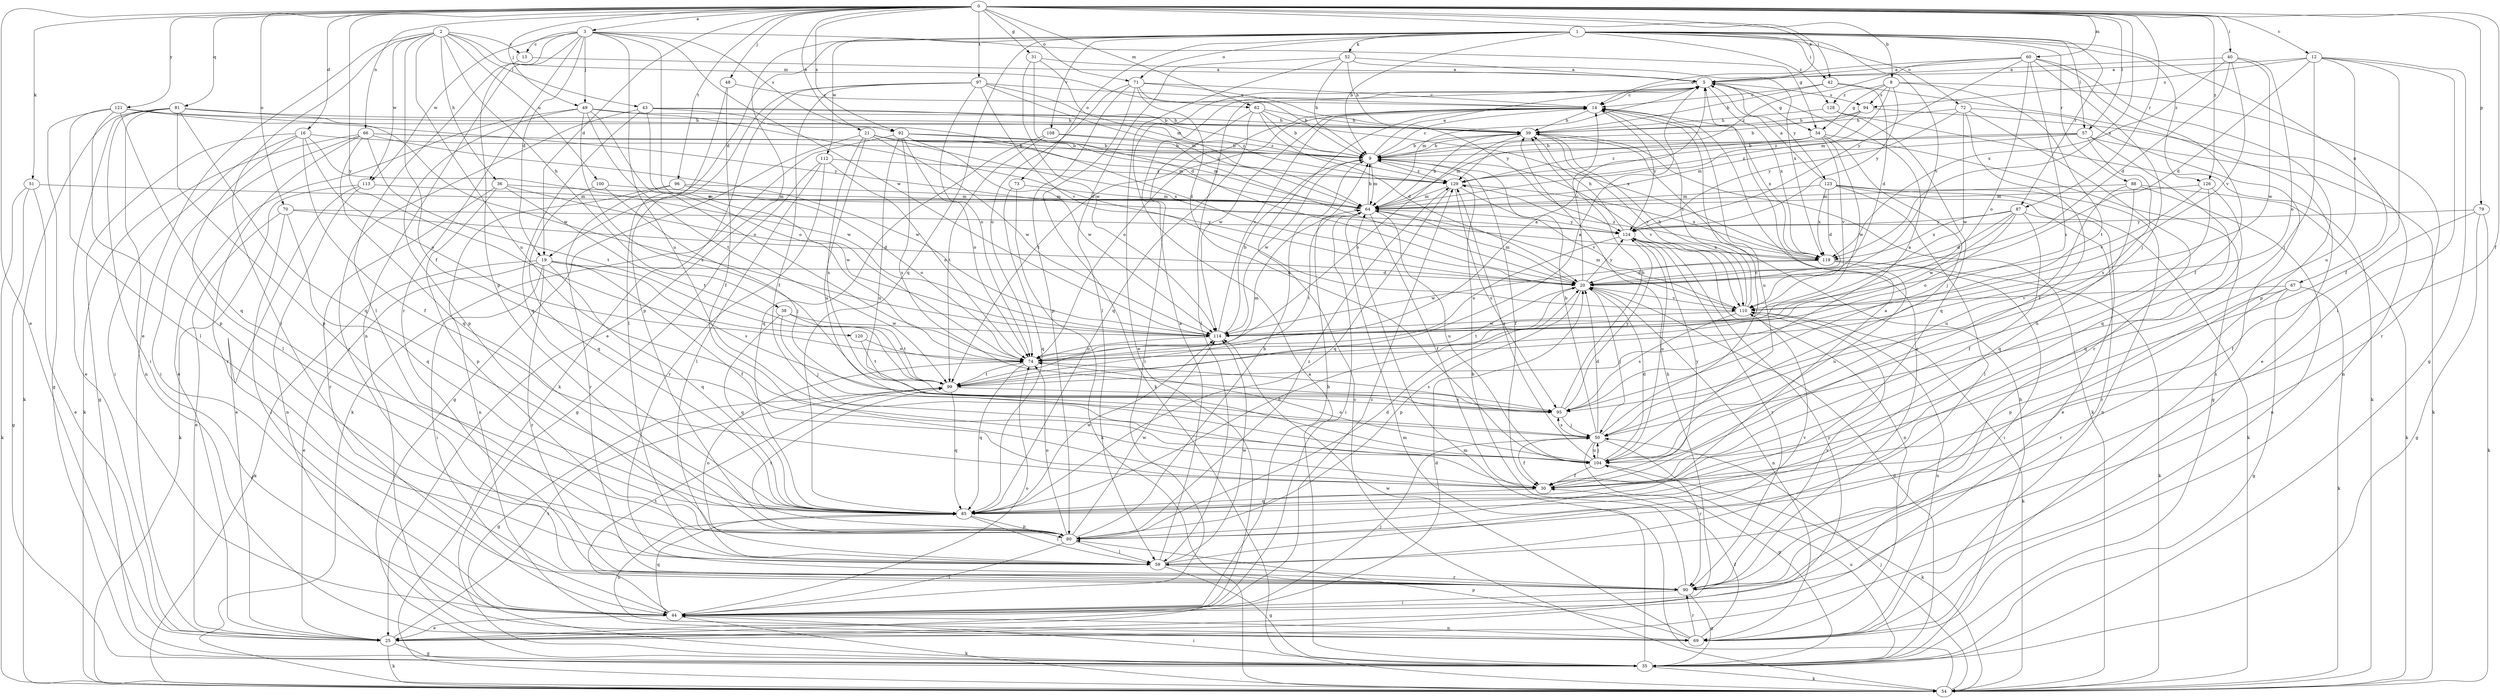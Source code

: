 strict digraph  {
0;
1;
2;
3;
5;
8;
9;
12;
13;
14;
16;
19;
20;
21;
25;
30;
31;
34;
35;
36;
38;
39;
40;
42;
43;
44;
48;
49;
50;
51;
52;
54;
57;
59;
60;
62;
64;
66;
67;
69;
70;
71;
72;
73;
74;
79;
80;
81;
85;
87;
88;
90;
92;
94;
95;
96;
97;
99;
100;
104;
108;
110;
112;
113;
114;
119;
120;
121;
123;
124;
126;
128;
129;
0 -> 3  [label=a];
0 -> 5  [label=a];
0 -> 8  [label=b];
0 -> 12  [label=c];
0 -> 16  [label=d];
0 -> 19  [label=d];
0 -> 21  [label=e];
0 -> 25  [label=e];
0 -> 30  [label=f];
0 -> 31  [label=g];
0 -> 40  [label=i];
0 -> 42  [label=i];
0 -> 48  [label=j];
0 -> 49  [label=j];
0 -> 51  [label=k];
0 -> 57  [label=l];
0 -> 60  [label=m];
0 -> 62  [label=m];
0 -> 66  [label=n];
0 -> 70  [label=o];
0 -> 71  [label=o];
0 -> 79  [label=p];
0 -> 81  [label=q];
0 -> 87  [label=r];
0 -> 92  [label=s];
0 -> 96  [label=t];
0 -> 97  [label=t];
0 -> 119  [label=x];
0 -> 120  [label=y];
0 -> 121  [label=y];
0 -> 126  [label=z];
1 -> 9  [label=b];
1 -> 19  [label=d];
1 -> 25  [label=e];
1 -> 42  [label=i];
1 -> 52  [label=k];
1 -> 57  [label=l];
1 -> 67  [label=n];
1 -> 71  [label=o];
1 -> 72  [label=o];
1 -> 73  [label=o];
1 -> 85  [label=q];
1 -> 87  [label=r];
1 -> 88  [label=r];
1 -> 108  [label=v];
1 -> 110  [label=v];
1 -> 112  [label=w];
1 -> 126  [label=z];
1 -> 128  [label=z];
2 -> 13  [label=c];
2 -> 25  [label=e];
2 -> 30  [label=f];
2 -> 36  [label=h];
2 -> 38  [label=h];
2 -> 43  [label=i];
2 -> 44  [label=i];
2 -> 62  [label=m];
2 -> 100  [label=u];
2 -> 104  [label=u];
2 -> 113  [label=w];
3 -> 13  [label=c];
3 -> 19  [label=d];
3 -> 34  [label=g];
3 -> 49  [label=j];
3 -> 69  [label=n];
3 -> 74  [label=o];
3 -> 80  [label=p];
3 -> 90  [label=r];
3 -> 92  [label=s];
3 -> 104  [label=u];
3 -> 113  [label=w];
3 -> 114  [label=w];
5 -> 14  [label=c];
5 -> 34  [label=g];
5 -> 59  [label=l];
5 -> 64  [label=m];
5 -> 94  [label=s];
5 -> 119  [label=x];
5 -> 123  [label=y];
8 -> 34  [label=g];
8 -> 64  [label=m];
8 -> 90  [label=r];
8 -> 94  [label=s];
8 -> 99  [label=t];
8 -> 124  [label=y];
8 -> 128  [label=z];
9 -> 5  [label=a];
9 -> 14  [label=c];
9 -> 30  [label=f];
9 -> 39  [label=h];
9 -> 64  [label=m];
9 -> 110  [label=v];
9 -> 114  [label=w];
9 -> 129  [label=z];
12 -> 5  [label=a];
12 -> 20  [label=d];
12 -> 30  [label=f];
12 -> 35  [label=g];
12 -> 50  [label=j];
12 -> 59  [label=l];
12 -> 94  [label=s];
12 -> 104  [label=u];
13 -> 5  [label=a];
13 -> 59  [label=l];
14 -> 39  [label=h];
14 -> 74  [label=o];
14 -> 99  [label=t];
14 -> 104  [label=u];
14 -> 114  [label=w];
14 -> 119  [label=x];
14 -> 124  [label=y];
16 -> 9  [label=b];
16 -> 30  [label=f];
16 -> 35  [label=g];
16 -> 44  [label=i];
16 -> 59  [label=l];
16 -> 74  [label=o];
16 -> 114  [label=w];
19 -> 20  [label=d];
19 -> 25  [label=e];
19 -> 30  [label=f];
19 -> 44  [label=i];
19 -> 54  [label=k];
19 -> 85  [label=q];
19 -> 90  [label=r];
19 -> 95  [label=s];
20 -> 14  [label=c];
20 -> 50  [label=j];
20 -> 64  [label=m];
20 -> 69  [label=n];
20 -> 80  [label=p];
20 -> 99  [label=t];
20 -> 110  [label=v];
20 -> 124  [label=y];
21 -> 9  [label=b];
21 -> 35  [label=g];
21 -> 64  [label=m];
21 -> 95  [label=s];
21 -> 104  [label=u];
21 -> 114  [label=w];
21 -> 119  [label=x];
25 -> 20  [label=d];
25 -> 35  [label=g];
25 -> 54  [label=k];
25 -> 99  [label=t];
25 -> 124  [label=y];
30 -> 85  [label=q];
30 -> 124  [label=y];
31 -> 5  [label=a];
31 -> 20  [label=d];
31 -> 64  [label=m];
31 -> 114  [label=w];
34 -> 9  [label=b];
34 -> 35  [label=g];
34 -> 50  [label=j];
34 -> 64  [label=m];
34 -> 110  [label=v];
34 -> 114  [label=w];
34 -> 129  [label=z];
35 -> 5  [label=a];
35 -> 20  [label=d];
35 -> 39  [label=h];
35 -> 44  [label=i];
35 -> 54  [label=k];
35 -> 64  [label=m];
35 -> 104  [label=u];
36 -> 64  [label=m];
36 -> 80  [label=p];
36 -> 90  [label=r];
36 -> 99  [label=t];
36 -> 114  [label=w];
38 -> 50  [label=j];
38 -> 85  [label=q];
38 -> 99  [label=t];
38 -> 114  [label=w];
39 -> 9  [label=b];
39 -> 54  [label=k];
39 -> 74  [label=o];
39 -> 110  [label=v];
40 -> 5  [label=a];
40 -> 20  [label=d];
40 -> 74  [label=o];
40 -> 110  [label=v];
40 -> 114  [label=w];
40 -> 119  [label=x];
42 -> 14  [label=c];
42 -> 20  [label=d];
42 -> 25  [label=e];
42 -> 39  [label=h];
43 -> 20  [label=d];
43 -> 39  [label=h];
43 -> 74  [label=o];
43 -> 85  [label=q];
43 -> 90  [label=r];
43 -> 129  [label=z];
44 -> 9  [label=b];
44 -> 25  [label=e];
44 -> 39  [label=h];
44 -> 50  [label=j];
44 -> 54  [label=k];
44 -> 69  [label=n];
44 -> 74  [label=o];
44 -> 85  [label=q];
44 -> 99  [label=t];
44 -> 129  [label=z];
48 -> 14  [label=c];
48 -> 30  [label=f];
48 -> 59  [label=l];
49 -> 20  [label=d];
49 -> 25  [label=e];
49 -> 39  [label=h];
49 -> 74  [label=o];
49 -> 80  [label=p];
49 -> 95  [label=s];
49 -> 99  [label=t];
50 -> 9  [label=b];
50 -> 14  [label=c];
50 -> 20  [label=d];
50 -> 30  [label=f];
50 -> 35  [label=g];
50 -> 90  [label=r];
50 -> 95  [label=s];
50 -> 104  [label=u];
51 -> 25  [label=e];
51 -> 35  [label=g];
51 -> 54  [label=k];
51 -> 64  [label=m];
52 -> 5  [label=a];
52 -> 9  [label=b];
52 -> 25  [label=e];
52 -> 39  [label=h];
52 -> 59  [label=l];
52 -> 119  [label=x];
54 -> 14  [label=c];
54 -> 50  [label=j];
54 -> 64  [label=m];
57 -> 9  [label=b];
57 -> 54  [label=k];
57 -> 64  [label=m];
57 -> 85  [label=q];
57 -> 95  [label=s];
57 -> 129  [label=z];
59 -> 5  [label=a];
59 -> 35  [label=g];
59 -> 74  [label=o];
59 -> 90  [label=r];
59 -> 110  [label=v];
59 -> 114  [label=w];
60 -> 5  [label=a];
60 -> 14  [label=c];
60 -> 30  [label=f];
60 -> 50  [label=j];
60 -> 74  [label=o];
60 -> 80  [label=p];
60 -> 95  [label=s];
60 -> 124  [label=y];
60 -> 129  [label=z];
62 -> 9  [label=b];
62 -> 20  [label=d];
62 -> 39  [label=h];
62 -> 44  [label=i];
62 -> 85  [label=q];
62 -> 119  [label=x];
64 -> 9  [label=b];
64 -> 30  [label=f];
64 -> 39  [label=h];
64 -> 44  [label=i];
64 -> 99  [label=t];
64 -> 104  [label=u];
64 -> 124  [label=y];
66 -> 9  [label=b];
66 -> 44  [label=i];
66 -> 54  [label=k];
66 -> 85  [label=q];
66 -> 90  [label=r];
66 -> 99  [label=t];
66 -> 114  [label=w];
66 -> 129  [label=z];
67 -> 35  [label=g];
67 -> 54  [label=k];
67 -> 80  [label=p];
67 -> 90  [label=r];
67 -> 110  [label=v];
69 -> 30  [label=f];
69 -> 80  [label=p];
69 -> 90  [label=r];
69 -> 114  [label=w];
70 -> 20  [label=d];
70 -> 25  [label=e];
70 -> 44  [label=i];
70 -> 85  [label=q];
70 -> 124  [label=y];
71 -> 9  [label=b];
71 -> 14  [label=c];
71 -> 54  [label=k];
71 -> 74  [label=o];
71 -> 80  [label=p];
71 -> 104  [label=u];
71 -> 124  [label=y];
72 -> 30  [label=f];
72 -> 39  [label=h];
72 -> 69  [label=n];
72 -> 90  [label=r];
72 -> 114  [label=w];
72 -> 124  [label=y];
73 -> 54  [label=k];
73 -> 64  [label=m];
73 -> 85  [label=q];
74 -> 5  [label=a];
74 -> 85  [label=q];
74 -> 95  [label=s];
74 -> 99  [label=t];
79 -> 30  [label=f];
79 -> 35  [label=g];
79 -> 54  [label=k];
79 -> 124  [label=y];
80 -> 5  [label=a];
80 -> 9  [label=b];
80 -> 20  [label=d];
80 -> 44  [label=i];
80 -> 59  [label=l];
80 -> 74  [label=o];
80 -> 99  [label=t];
80 -> 114  [label=w];
80 -> 129  [label=z];
81 -> 25  [label=e];
81 -> 39  [label=h];
81 -> 44  [label=i];
81 -> 54  [label=k];
81 -> 69  [label=n];
81 -> 80  [label=p];
81 -> 85  [label=q];
81 -> 129  [label=z];
85 -> 20  [label=d];
85 -> 59  [label=l];
85 -> 69  [label=n];
85 -> 80  [label=p];
85 -> 114  [label=w];
87 -> 20  [label=d];
87 -> 30  [label=f];
87 -> 74  [label=o];
87 -> 90  [label=r];
87 -> 114  [label=w];
87 -> 119  [label=x];
87 -> 124  [label=y];
88 -> 54  [label=k];
88 -> 64  [label=m];
88 -> 69  [label=n];
88 -> 85  [label=q];
88 -> 104  [label=u];
90 -> 9  [label=b];
90 -> 14  [label=c];
90 -> 35  [label=g];
90 -> 44  [label=i];
90 -> 110  [label=v];
92 -> 9  [label=b];
92 -> 54  [label=k];
92 -> 64  [label=m];
92 -> 74  [label=o];
92 -> 95  [label=s];
92 -> 104  [label=u];
92 -> 114  [label=w];
94 -> 9  [label=b];
94 -> 39  [label=h];
94 -> 69  [label=n];
94 -> 129  [label=z];
95 -> 5  [label=a];
95 -> 39  [label=h];
95 -> 50  [label=j];
95 -> 124  [label=y];
96 -> 64  [label=m];
96 -> 69  [label=n];
96 -> 74  [label=o];
96 -> 90  [label=r];
97 -> 9  [label=b];
97 -> 14  [label=c];
97 -> 30  [label=f];
97 -> 54  [label=k];
97 -> 64  [label=m];
97 -> 74  [label=o];
97 -> 80  [label=p];
97 -> 110  [label=v];
99 -> 5  [label=a];
99 -> 35  [label=g];
99 -> 64  [label=m];
99 -> 85  [label=q];
99 -> 95  [label=s];
100 -> 50  [label=j];
100 -> 64  [label=m];
100 -> 85  [label=q];
104 -> 20  [label=d];
104 -> 30  [label=f];
104 -> 50  [label=j];
104 -> 54  [label=k];
104 -> 74  [label=o];
104 -> 129  [label=z];
108 -> 9  [label=b];
108 -> 20  [label=d];
108 -> 85  [label=q];
108 -> 99  [label=t];
110 -> 14  [label=c];
110 -> 39  [label=h];
110 -> 54  [label=k];
110 -> 64  [label=m];
110 -> 69  [label=n];
110 -> 95  [label=s];
110 -> 114  [label=w];
112 -> 35  [label=g];
112 -> 59  [label=l];
112 -> 74  [label=o];
112 -> 90  [label=r];
112 -> 129  [label=z];
113 -> 25  [label=e];
113 -> 54  [label=k];
113 -> 64  [label=m];
113 -> 69  [label=n];
114 -> 9  [label=b];
114 -> 14  [label=c];
114 -> 74  [label=o];
119 -> 20  [label=d];
119 -> 44  [label=i];
119 -> 54  [label=k];
119 -> 104  [label=u];
119 -> 114  [label=w];
119 -> 129  [label=z];
120 -> 74  [label=o];
120 -> 99  [label=t];
121 -> 35  [label=g];
121 -> 39  [label=h];
121 -> 59  [label=l];
121 -> 80  [label=p];
121 -> 85  [label=q];
121 -> 114  [label=w];
121 -> 124  [label=y];
123 -> 5  [label=a];
123 -> 20  [label=d];
123 -> 25  [label=e];
123 -> 54  [label=k];
123 -> 59  [label=l];
123 -> 64  [label=m];
123 -> 69  [label=n];
123 -> 119  [label=x];
124 -> 39  [label=h];
124 -> 69  [label=n];
124 -> 74  [label=o];
124 -> 90  [label=r];
124 -> 104  [label=u];
124 -> 119  [label=x];
126 -> 64  [label=m];
126 -> 85  [label=q];
126 -> 104  [label=u];
126 -> 110  [label=v];
128 -> 39  [label=h];
128 -> 54  [label=k];
128 -> 85  [label=q];
129 -> 64  [label=m];
129 -> 85  [label=q];
129 -> 95  [label=s];
129 -> 110  [label=v];
129 -> 119  [label=x];
}
